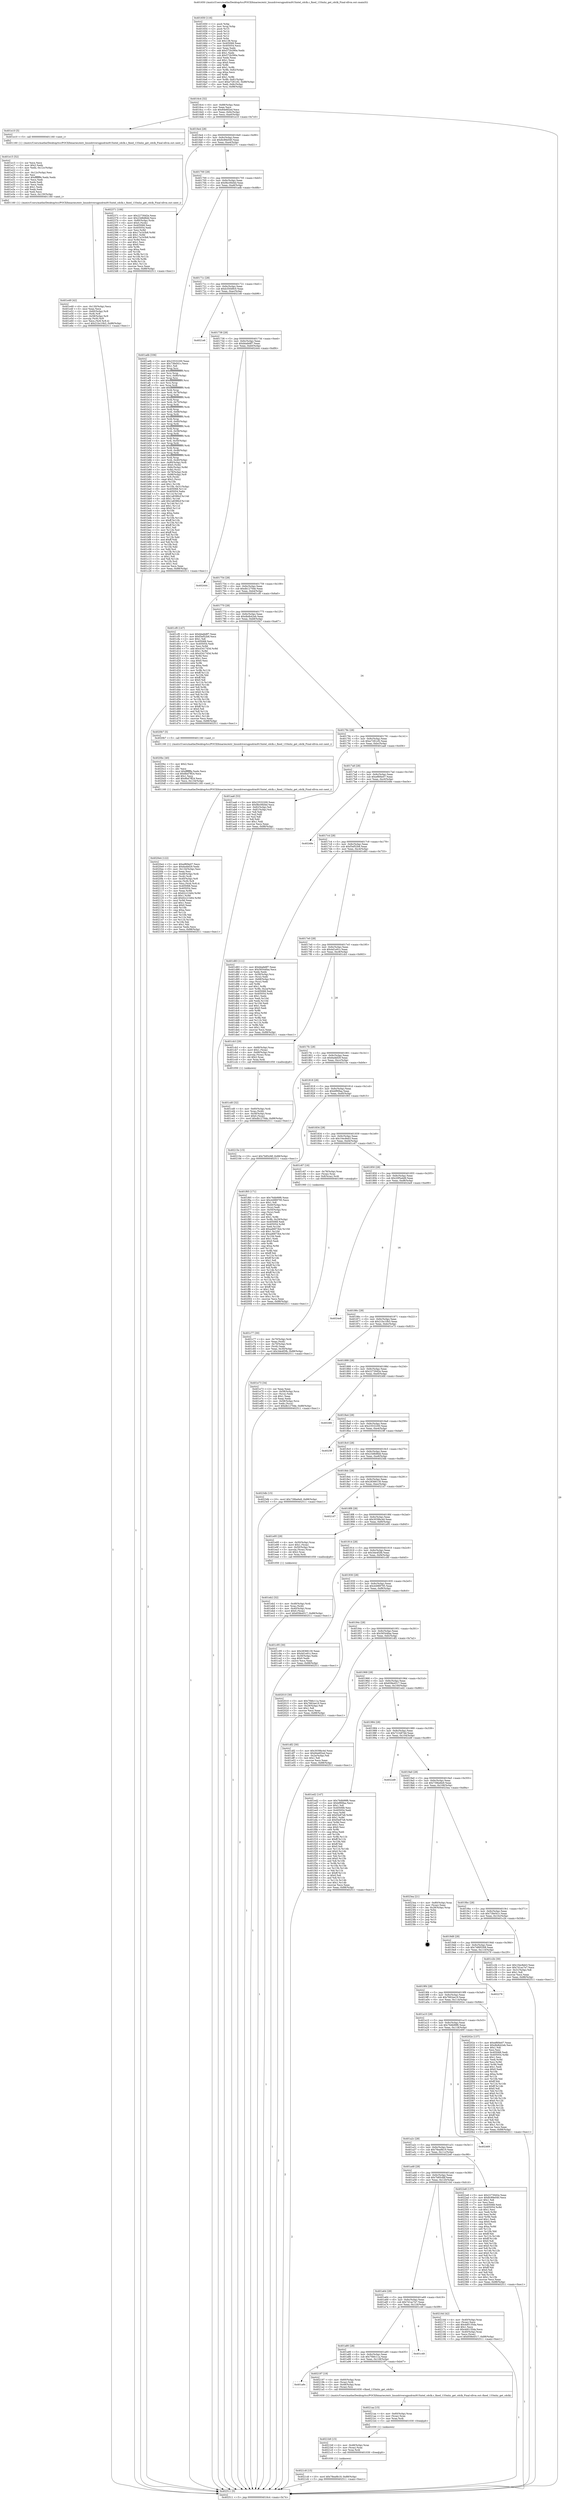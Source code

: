 digraph "0x401650" {
  label = "0x401650 (/mnt/c/Users/mathe/Desktop/tcc/POCII/binaries/extr_linuxdriversgpudrmi915intel_cdclk.c_fixed_133mhz_get_cdclk_Final-ollvm.out::main(0))"
  labelloc = "t"
  node[shape=record]

  Entry [label="",width=0.3,height=0.3,shape=circle,fillcolor=black,style=filled]
  "0x4016c4" [label="{
     0x4016c4 [32]\l
     | [instrs]\l
     &nbsp;&nbsp;0x4016c4 \<+6\>: mov -0x88(%rbp),%eax\l
     &nbsp;&nbsp;0x4016ca \<+2\>: mov %eax,%ecx\l
     &nbsp;&nbsp;0x4016cc \<+6\>: sub $0x84e6f2ed,%ecx\l
     &nbsp;&nbsp;0x4016d2 \<+6\>: mov %eax,-0x9c(%rbp)\l
     &nbsp;&nbsp;0x4016d8 \<+6\>: mov %ecx,-0xa0(%rbp)\l
     &nbsp;&nbsp;0x4016de \<+6\>: je 0000000000401e10 \<main+0x7c0\>\l
  }"]
  "0x401e10" [label="{
     0x401e10 [5]\l
     | [instrs]\l
     &nbsp;&nbsp;0x401e10 \<+5\>: call 0000000000401160 \<next_i\>\l
     | [calls]\l
     &nbsp;&nbsp;0x401160 \{1\} (/mnt/c/Users/mathe/Desktop/tcc/POCII/binaries/extr_linuxdriversgpudrmi915intel_cdclk.c_fixed_133mhz_get_cdclk_Final-ollvm.out::next_i)\l
  }"]
  "0x4016e4" [label="{
     0x4016e4 [28]\l
     | [instrs]\l
     &nbsp;&nbsp;0x4016e4 \<+5\>: jmp 00000000004016e9 \<main+0x99\>\l
     &nbsp;&nbsp;0x4016e9 \<+6\>: mov -0x9c(%rbp),%eax\l
     &nbsp;&nbsp;0x4016ef \<+5\>: sub $0x8c89e040,%eax\l
     &nbsp;&nbsp;0x4016f4 \<+6\>: mov %eax,-0xa4(%rbp)\l
     &nbsp;&nbsp;0x4016fa \<+6\>: je 0000000000402371 \<main+0xd21\>\l
  }"]
  Exit [label="",width=0.3,height=0.3,shape=circle,fillcolor=black,style=filled,peripheries=2]
  "0x402371" [label="{
     0x402371 [106]\l
     | [instrs]\l
     &nbsp;&nbsp;0x402371 \<+5\>: mov $0x22730d2e,%eax\l
     &nbsp;&nbsp;0x402376 \<+5\>: mov $0x23d8d8dd,%ecx\l
     &nbsp;&nbsp;0x40237b \<+4\>: mov -0x80(%rbp),%rdx\l
     &nbsp;&nbsp;0x40237f \<+6\>: movl $0x0,(%rdx)\l
     &nbsp;&nbsp;0x402385 \<+7\>: mov 0x405068,%esi\l
     &nbsp;&nbsp;0x40238c \<+7\>: mov 0x405054,%edi\l
     &nbsp;&nbsp;0x402393 \<+3\>: mov %esi,%r8d\l
     &nbsp;&nbsp;0x402396 \<+7\>: sub $0x17a1b3b8,%r8d\l
     &nbsp;&nbsp;0x40239d \<+4\>: sub $0x1,%r8d\l
     &nbsp;&nbsp;0x4023a1 \<+7\>: add $0x17a1b3b8,%r8d\l
     &nbsp;&nbsp;0x4023a8 \<+4\>: imul %r8d,%esi\l
     &nbsp;&nbsp;0x4023ac \<+3\>: and $0x1,%esi\l
     &nbsp;&nbsp;0x4023af \<+3\>: cmp $0x0,%esi\l
     &nbsp;&nbsp;0x4023b2 \<+4\>: sete %r9b\l
     &nbsp;&nbsp;0x4023b6 \<+3\>: cmp $0xa,%edi\l
     &nbsp;&nbsp;0x4023b9 \<+4\>: setl %r10b\l
     &nbsp;&nbsp;0x4023bd \<+3\>: mov %r9b,%r11b\l
     &nbsp;&nbsp;0x4023c0 \<+3\>: and %r10b,%r11b\l
     &nbsp;&nbsp;0x4023c3 \<+3\>: xor %r10b,%r9b\l
     &nbsp;&nbsp;0x4023c6 \<+3\>: or %r9b,%r11b\l
     &nbsp;&nbsp;0x4023c9 \<+4\>: test $0x1,%r11b\l
     &nbsp;&nbsp;0x4023cd \<+3\>: cmovne %ecx,%eax\l
     &nbsp;&nbsp;0x4023d0 \<+6\>: mov %eax,-0x88(%rbp)\l
     &nbsp;&nbsp;0x4023d6 \<+5\>: jmp 0000000000402511 \<main+0xec1\>\l
  }"]
  "0x401700" [label="{
     0x401700 [28]\l
     | [instrs]\l
     &nbsp;&nbsp;0x401700 \<+5\>: jmp 0000000000401705 \<main+0xb5\>\l
     &nbsp;&nbsp;0x401705 \<+6\>: mov -0x9c(%rbp),%eax\l
     &nbsp;&nbsp;0x40170b \<+5\>: sub $0x9bc06d4d,%eax\l
     &nbsp;&nbsp;0x401710 \<+6\>: mov %eax,-0xa8(%rbp)\l
     &nbsp;&nbsp;0x401716 \<+6\>: je 0000000000401adb \<main+0x48b\>\l
  }"]
  "0x4021c8" [label="{
     0x4021c8 [15]\l
     | [instrs]\l
     &nbsp;&nbsp;0x4021c8 \<+10\>: movl $0x78ea9b19,-0x88(%rbp)\l
     &nbsp;&nbsp;0x4021d2 \<+5\>: jmp 0000000000402511 \<main+0xec1\>\l
  }"]
  "0x401adb" [label="{
     0x401adb [336]\l
     | [instrs]\l
     &nbsp;&nbsp;0x401adb \<+5\>: mov $0x23532200,%eax\l
     &nbsp;&nbsp;0x401ae0 \<+5\>: mov $0x73fe041c,%ecx\l
     &nbsp;&nbsp;0x401ae5 \<+2\>: mov $0x1,%dl\l
     &nbsp;&nbsp;0x401ae7 \<+3\>: mov %rsp,%rsi\l
     &nbsp;&nbsp;0x401aea \<+4\>: add $0xfffffffffffffff0,%rsi\l
     &nbsp;&nbsp;0x401aee \<+3\>: mov %rsi,%rsp\l
     &nbsp;&nbsp;0x401af1 \<+4\>: mov %rsi,-0x80(%rbp)\l
     &nbsp;&nbsp;0x401af5 \<+3\>: mov %rsp,%rsi\l
     &nbsp;&nbsp;0x401af8 \<+4\>: add $0xfffffffffffffff0,%rsi\l
     &nbsp;&nbsp;0x401afc \<+3\>: mov %rsi,%rsp\l
     &nbsp;&nbsp;0x401aff \<+3\>: mov %rsp,%rdi\l
     &nbsp;&nbsp;0x401b02 \<+4\>: add $0xfffffffffffffff0,%rdi\l
     &nbsp;&nbsp;0x401b06 \<+3\>: mov %rdi,%rsp\l
     &nbsp;&nbsp;0x401b09 \<+4\>: mov %rdi,-0x78(%rbp)\l
     &nbsp;&nbsp;0x401b0d \<+3\>: mov %rsp,%rdi\l
     &nbsp;&nbsp;0x401b10 \<+4\>: add $0xfffffffffffffff0,%rdi\l
     &nbsp;&nbsp;0x401b14 \<+3\>: mov %rdi,%rsp\l
     &nbsp;&nbsp;0x401b17 \<+4\>: mov %rdi,-0x70(%rbp)\l
     &nbsp;&nbsp;0x401b1b \<+3\>: mov %rsp,%rdi\l
     &nbsp;&nbsp;0x401b1e \<+4\>: add $0xfffffffffffffff0,%rdi\l
     &nbsp;&nbsp;0x401b22 \<+3\>: mov %rdi,%rsp\l
     &nbsp;&nbsp;0x401b25 \<+4\>: mov %rdi,-0x68(%rbp)\l
     &nbsp;&nbsp;0x401b29 \<+3\>: mov %rsp,%rdi\l
     &nbsp;&nbsp;0x401b2c \<+4\>: add $0xfffffffffffffff0,%rdi\l
     &nbsp;&nbsp;0x401b30 \<+3\>: mov %rdi,%rsp\l
     &nbsp;&nbsp;0x401b33 \<+4\>: mov %rdi,-0x60(%rbp)\l
     &nbsp;&nbsp;0x401b37 \<+3\>: mov %rsp,%rdi\l
     &nbsp;&nbsp;0x401b3a \<+4\>: add $0xfffffffffffffff0,%rdi\l
     &nbsp;&nbsp;0x401b3e \<+3\>: mov %rdi,%rsp\l
     &nbsp;&nbsp;0x401b41 \<+4\>: mov %rdi,-0x58(%rbp)\l
     &nbsp;&nbsp;0x401b45 \<+3\>: mov %rsp,%rdi\l
     &nbsp;&nbsp;0x401b48 \<+4\>: add $0xfffffffffffffff0,%rdi\l
     &nbsp;&nbsp;0x401b4c \<+3\>: mov %rdi,%rsp\l
     &nbsp;&nbsp;0x401b4f \<+4\>: mov %rdi,-0x50(%rbp)\l
     &nbsp;&nbsp;0x401b53 \<+3\>: mov %rsp,%rdi\l
     &nbsp;&nbsp;0x401b56 \<+4\>: add $0xfffffffffffffff0,%rdi\l
     &nbsp;&nbsp;0x401b5a \<+3\>: mov %rdi,%rsp\l
     &nbsp;&nbsp;0x401b5d \<+4\>: mov %rdi,-0x48(%rbp)\l
     &nbsp;&nbsp;0x401b61 \<+3\>: mov %rsp,%rdi\l
     &nbsp;&nbsp;0x401b64 \<+4\>: add $0xfffffffffffffff0,%rdi\l
     &nbsp;&nbsp;0x401b68 \<+3\>: mov %rdi,%rsp\l
     &nbsp;&nbsp;0x401b6b \<+4\>: mov %rdi,-0x40(%rbp)\l
     &nbsp;&nbsp;0x401b6f \<+4\>: mov -0x80(%rbp),%rdi\l
     &nbsp;&nbsp;0x401b73 \<+6\>: movl $0x0,(%rdi)\l
     &nbsp;&nbsp;0x401b79 \<+7\>: mov -0x8c(%rbp),%r8d\l
     &nbsp;&nbsp;0x401b80 \<+3\>: mov %r8d,(%rsi)\l
     &nbsp;&nbsp;0x401b83 \<+4\>: mov -0x78(%rbp),%rdi\l
     &nbsp;&nbsp;0x401b87 \<+7\>: mov -0x98(%rbp),%r9\l
     &nbsp;&nbsp;0x401b8e \<+3\>: mov %r9,(%rdi)\l
     &nbsp;&nbsp;0x401b91 \<+3\>: cmpl $0x2,(%rsi)\l
     &nbsp;&nbsp;0x401b94 \<+4\>: setne %r10b\l
     &nbsp;&nbsp;0x401b98 \<+4\>: and $0x1,%r10b\l
     &nbsp;&nbsp;0x401b9c \<+4\>: mov %r10b,-0x31(%rbp)\l
     &nbsp;&nbsp;0x401ba0 \<+8\>: mov 0x405068,%r11d\l
     &nbsp;&nbsp;0x401ba8 \<+7\>: mov 0x405054,%ebx\l
     &nbsp;&nbsp;0x401baf \<+3\>: mov %r11d,%r14d\l
     &nbsp;&nbsp;0x401bb2 \<+7\>: sub $0x1a8386cf,%r14d\l
     &nbsp;&nbsp;0x401bb9 \<+4\>: sub $0x1,%r14d\l
     &nbsp;&nbsp;0x401bbd \<+7\>: add $0x1a8386cf,%r14d\l
     &nbsp;&nbsp;0x401bc4 \<+4\>: imul %r14d,%r11d\l
     &nbsp;&nbsp;0x401bc8 \<+4\>: and $0x1,%r11d\l
     &nbsp;&nbsp;0x401bcc \<+4\>: cmp $0x0,%r11d\l
     &nbsp;&nbsp;0x401bd0 \<+4\>: sete %r10b\l
     &nbsp;&nbsp;0x401bd4 \<+3\>: cmp $0xa,%ebx\l
     &nbsp;&nbsp;0x401bd7 \<+4\>: setl %r15b\l
     &nbsp;&nbsp;0x401bdb \<+3\>: mov %r10b,%r12b\l
     &nbsp;&nbsp;0x401bde \<+4\>: xor $0xff,%r12b\l
     &nbsp;&nbsp;0x401be2 \<+3\>: mov %r15b,%r13b\l
     &nbsp;&nbsp;0x401be5 \<+4\>: xor $0xff,%r13b\l
     &nbsp;&nbsp;0x401be9 \<+3\>: xor $0x1,%dl\l
     &nbsp;&nbsp;0x401bec \<+3\>: mov %r12b,%sil\l
     &nbsp;&nbsp;0x401bef \<+4\>: and $0xff,%sil\l
     &nbsp;&nbsp;0x401bf3 \<+3\>: and %dl,%r10b\l
     &nbsp;&nbsp;0x401bf6 \<+3\>: mov %r13b,%dil\l
     &nbsp;&nbsp;0x401bf9 \<+4\>: and $0xff,%dil\l
     &nbsp;&nbsp;0x401bfd \<+3\>: and %dl,%r15b\l
     &nbsp;&nbsp;0x401c00 \<+3\>: or %r10b,%sil\l
     &nbsp;&nbsp;0x401c03 \<+3\>: or %r15b,%dil\l
     &nbsp;&nbsp;0x401c06 \<+3\>: xor %dil,%sil\l
     &nbsp;&nbsp;0x401c09 \<+3\>: or %r13b,%r12b\l
     &nbsp;&nbsp;0x401c0c \<+4\>: xor $0xff,%r12b\l
     &nbsp;&nbsp;0x401c10 \<+3\>: or $0x1,%dl\l
     &nbsp;&nbsp;0x401c13 \<+3\>: and %dl,%r12b\l
     &nbsp;&nbsp;0x401c16 \<+3\>: or %r12b,%sil\l
     &nbsp;&nbsp;0x401c19 \<+4\>: test $0x1,%sil\l
     &nbsp;&nbsp;0x401c1d \<+3\>: cmovne %ecx,%eax\l
     &nbsp;&nbsp;0x401c20 \<+6\>: mov %eax,-0x88(%rbp)\l
     &nbsp;&nbsp;0x401c26 \<+5\>: jmp 0000000000402511 \<main+0xec1\>\l
  }"]
  "0x40171c" [label="{
     0x40171c [28]\l
     | [instrs]\l
     &nbsp;&nbsp;0x40171c \<+5\>: jmp 0000000000401721 \<main+0xd1\>\l
     &nbsp;&nbsp;0x401721 \<+6\>: mov -0x9c(%rbp),%eax\l
     &nbsp;&nbsp;0x401727 \<+5\>: sub $0xb350d9c0,%eax\l
     &nbsp;&nbsp;0x40172c \<+6\>: mov %eax,-0xac(%rbp)\l
     &nbsp;&nbsp;0x401732 \<+6\>: je 00000000004021e6 \<main+0xb96\>\l
  }"]
  "0x4021b9" [label="{
     0x4021b9 [15]\l
     | [instrs]\l
     &nbsp;&nbsp;0x4021b9 \<+4\>: mov -0x48(%rbp),%rax\l
     &nbsp;&nbsp;0x4021bd \<+3\>: mov (%rax),%rax\l
     &nbsp;&nbsp;0x4021c0 \<+3\>: mov %rax,%rdi\l
     &nbsp;&nbsp;0x4021c3 \<+5\>: call 0000000000401030 \<free@plt\>\l
     | [calls]\l
     &nbsp;&nbsp;0x401030 \{1\} (unknown)\l
  }"]
  "0x4021e6" [label="{
     0x4021e6\l
  }", style=dashed]
  "0x401738" [label="{
     0x401738 [28]\l
     | [instrs]\l
     &nbsp;&nbsp;0x401738 \<+5\>: jmp 000000000040173d \<main+0xed\>\l
     &nbsp;&nbsp;0x40173d \<+6\>: mov -0x9c(%rbp),%eax\l
     &nbsp;&nbsp;0x401743 \<+5\>: sub $0xbbafe8f7,%eax\l
     &nbsp;&nbsp;0x401748 \<+6\>: mov %eax,-0xb0(%rbp)\l
     &nbsp;&nbsp;0x40174e \<+6\>: je 0000000000402444 \<main+0xdf4\>\l
  }"]
  "0x4021aa" [label="{
     0x4021aa [15]\l
     | [instrs]\l
     &nbsp;&nbsp;0x4021aa \<+4\>: mov -0x60(%rbp),%rax\l
     &nbsp;&nbsp;0x4021ae \<+3\>: mov (%rax),%rax\l
     &nbsp;&nbsp;0x4021b1 \<+3\>: mov %rax,%rdi\l
     &nbsp;&nbsp;0x4021b4 \<+5\>: call 0000000000401030 \<free@plt\>\l
     | [calls]\l
     &nbsp;&nbsp;0x401030 \{1\} (unknown)\l
  }"]
  "0x402444" [label="{
     0x402444\l
  }", style=dashed]
  "0x401754" [label="{
     0x401754 [28]\l
     | [instrs]\l
     &nbsp;&nbsp;0x401754 \<+5\>: jmp 0000000000401759 \<main+0x109\>\l
     &nbsp;&nbsp;0x401759 \<+6\>: mov -0x9c(%rbp),%eax\l
     &nbsp;&nbsp;0x40175f \<+5\>: sub $0xdb1270de,%eax\l
     &nbsp;&nbsp;0x401764 \<+6\>: mov %eax,-0xb4(%rbp)\l
     &nbsp;&nbsp;0x40176a \<+6\>: je 0000000000401cf0 \<main+0x6a0\>\l
  }"]
  "0x401a9c" [label="{
     0x401a9c\l
  }", style=dashed]
  "0x401cf0" [label="{
     0x401cf0 [147]\l
     | [instrs]\l
     &nbsp;&nbsp;0x401cf0 \<+5\>: mov $0xbbafe8f7,%eax\l
     &nbsp;&nbsp;0x401cf5 \<+5\>: mov $0xf3ef52b8,%ecx\l
     &nbsp;&nbsp;0x401cfa \<+2\>: mov $0x1,%dl\l
     &nbsp;&nbsp;0x401cfc \<+7\>: mov 0x405068,%esi\l
     &nbsp;&nbsp;0x401d03 \<+7\>: mov 0x405054,%edi\l
     &nbsp;&nbsp;0x401d0a \<+3\>: mov %esi,%r8d\l
     &nbsp;&nbsp;0x401d0d \<+7\>: add $0x43417d3d,%r8d\l
     &nbsp;&nbsp;0x401d14 \<+4\>: sub $0x1,%r8d\l
     &nbsp;&nbsp;0x401d18 \<+7\>: sub $0x43417d3d,%r8d\l
     &nbsp;&nbsp;0x401d1f \<+4\>: imul %r8d,%esi\l
     &nbsp;&nbsp;0x401d23 \<+3\>: and $0x1,%esi\l
     &nbsp;&nbsp;0x401d26 \<+3\>: cmp $0x0,%esi\l
     &nbsp;&nbsp;0x401d29 \<+4\>: sete %r9b\l
     &nbsp;&nbsp;0x401d2d \<+3\>: cmp $0xa,%edi\l
     &nbsp;&nbsp;0x401d30 \<+4\>: setl %r10b\l
     &nbsp;&nbsp;0x401d34 \<+3\>: mov %r9b,%r11b\l
     &nbsp;&nbsp;0x401d37 \<+4\>: xor $0xff,%r11b\l
     &nbsp;&nbsp;0x401d3b \<+3\>: mov %r10b,%bl\l
     &nbsp;&nbsp;0x401d3e \<+3\>: xor $0xff,%bl\l
     &nbsp;&nbsp;0x401d41 \<+3\>: xor $0x0,%dl\l
     &nbsp;&nbsp;0x401d44 \<+3\>: mov %r11b,%r14b\l
     &nbsp;&nbsp;0x401d47 \<+4\>: and $0x0,%r14b\l
     &nbsp;&nbsp;0x401d4b \<+3\>: and %dl,%r9b\l
     &nbsp;&nbsp;0x401d4e \<+3\>: mov %bl,%r15b\l
     &nbsp;&nbsp;0x401d51 \<+4\>: and $0x0,%r15b\l
     &nbsp;&nbsp;0x401d55 \<+3\>: and %dl,%r10b\l
     &nbsp;&nbsp;0x401d58 \<+3\>: or %r9b,%r14b\l
     &nbsp;&nbsp;0x401d5b \<+3\>: or %r10b,%r15b\l
     &nbsp;&nbsp;0x401d5e \<+3\>: xor %r15b,%r14b\l
     &nbsp;&nbsp;0x401d61 \<+3\>: or %bl,%r11b\l
     &nbsp;&nbsp;0x401d64 \<+4\>: xor $0xff,%r11b\l
     &nbsp;&nbsp;0x401d68 \<+3\>: or $0x0,%dl\l
     &nbsp;&nbsp;0x401d6b \<+3\>: and %dl,%r11b\l
     &nbsp;&nbsp;0x401d6e \<+3\>: or %r11b,%r14b\l
     &nbsp;&nbsp;0x401d71 \<+4\>: test $0x1,%r14b\l
     &nbsp;&nbsp;0x401d75 \<+3\>: cmovne %ecx,%eax\l
     &nbsp;&nbsp;0x401d78 \<+6\>: mov %eax,-0x88(%rbp)\l
     &nbsp;&nbsp;0x401d7e \<+5\>: jmp 0000000000402511 \<main+0xec1\>\l
  }"]
  "0x401770" [label="{
     0x401770 [28]\l
     | [instrs]\l
     &nbsp;&nbsp;0x401770 \<+5\>: jmp 0000000000401775 \<main+0x125\>\l
     &nbsp;&nbsp;0x401775 \<+6\>: mov -0x9c(%rbp),%eax\l
     &nbsp;&nbsp;0x40177b \<+5\>: sub $0xdbdb42eb,%eax\l
     &nbsp;&nbsp;0x401780 \<+6\>: mov %eax,-0xb8(%rbp)\l
     &nbsp;&nbsp;0x401786 \<+6\>: je 00000000004020b7 \<main+0xa67\>\l
  }"]
  "0x402197" [label="{
     0x402197 [19]\l
     | [instrs]\l
     &nbsp;&nbsp;0x402197 \<+4\>: mov -0x60(%rbp),%rax\l
     &nbsp;&nbsp;0x40219b \<+3\>: mov (%rax),%rdi\l
     &nbsp;&nbsp;0x40219e \<+4\>: mov -0x48(%rbp),%rax\l
     &nbsp;&nbsp;0x4021a2 \<+3\>: mov (%rax),%rsi\l
     &nbsp;&nbsp;0x4021a5 \<+5\>: call 0000000000401630 \<fixed_133mhz_get_cdclk\>\l
     | [calls]\l
     &nbsp;&nbsp;0x401630 \{1\} (/mnt/c/Users/mathe/Desktop/tcc/POCII/binaries/extr_linuxdriversgpudrmi915intel_cdclk.c_fixed_133mhz_get_cdclk_Final-ollvm.out::fixed_133mhz_get_cdclk)\l
  }"]
  "0x4020b7" [label="{
     0x4020b7 [5]\l
     | [instrs]\l
     &nbsp;&nbsp;0x4020b7 \<+5\>: call 0000000000401160 \<next_i\>\l
     | [calls]\l
     &nbsp;&nbsp;0x401160 \{1\} (/mnt/c/Users/mathe/Desktop/tcc/POCII/binaries/extr_linuxdriversgpudrmi915intel_cdclk.c_fixed_133mhz_get_cdclk_Final-ollvm.out::next_i)\l
  }"]
  "0x40178c" [label="{
     0x40178c [28]\l
     | [instrs]\l
     &nbsp;&nbsp;0x40178c \<+5\>: jmp 0000000000401791 \<main+0x141\>\l
     &nbsp;&nbsp;0x401791 \<+6\>: mov -0x9c(%rbp),%eax\l
     &nbsp;&nbsp;0x401797 \<+5\>: sub $0xe7281cf2,%eax\l
     &nbsp;&nbsp;0x40179c \<+6\>: mov %eax,-0xbc(%rbp)\l
     &nbsp;&nbsp;0x4017a2 \<+6\>: je 0000000000401aa6 \<main+0x456\>\l
  }"]
  "0x401a80" [label="{
     0x401a80 [28]\l
     | [instrs]\l
     &nbsp;&nbsp;0x401a80 \<+5\>: jmp 0000000000401a85 \<main+0x435\>\l
     &nbsp;&nbsp;0x401a85 \<+6\>: mov -0x9c(%rbp),%eax\l
     &nbsp;&nbsp;0x401a8b \<+5\>: sub $0x7f46c11a,%eax\l
     &nbsp;&nbsp;0x401a90 \<+6\>: mov %eax,-0x128(%rbp)\l
     &nbsp;&nbsp;0x401a96 \<+6\>: je 0000000000402197 \<main+0xb47\>\l
  }"]
  "0x401aa6" [label="{
     0x401aa6 [53]\l
     | [instrs]\l
     &nbsp;&nbsp;0x401aa6 \<+5\>: mov $0x23532200,%eax\l
     &nbsp;&nbsp;0x401aab \<+5\>: mov $0x9bc06d4d,%ecx\l
     &nbsp;&nbsp;0x401ab0 \<+6\>: mov -0x82(%rbp),%dl\l
     &nbsp;&nbsp;0x401ab6 \<+7\>: mov -0x81(%rbp),%sil\l
     &nbsp;&nbsp;0x401abd \<+3\>: mov %dl,%dil\l
     &nbsp;&nbsp;0x401ac0 \<+3\>: and %sil,%dil\l
     &nbsp;&nbsp;0x401ac3 \<+3\>: xor %sil,%dl\l
     &nbsp;&nbsp;0x401ac6 \<+3\>: or %dl,%dil\l
     &nbsp;&nbsp;0x401ac9 \<+4\>: test $0x1,%dil\l
     &nbsp;&nbsp;0x401acd \<+3\>: cmovne %ecx,%eax\l
     &nbsp;&nbsp;0x401ad0 \<+6\>: mov %eax,-0x88(%rbp)\l
     &nbsp;&nbsp;0x401ad6 \<+5\>: jmp 0000000000402511 \<main+0xec1\>\l
  }"]
  "0x4017a8" [label="{
     0x4017a8 [28]\l
     | [instrs]\l
     &nbsp;&nbsp;0x4017a8 \<+5\>: jmp 00000000004017ad \<main+0x15d\>\l
     &nbsp;&nbsp;0x4017ad \<+6\>: mov -0x9c(%rbp),%eax\l
     &nbsp;&nbsp;0x4017b3 \<+5\>: sub $0xef6f4e07,%eax\l
     &nbsp;&nbsp;0x4017b8 \<+6\>: mov %eax,-0xc0(%rbp)\l
     &nbsp;&nbsp;0x4017be \<+6\>: je 000000000040248e \<main+0xe3e\>\l
  }"]
  "0x402511" [label="{
     0x402511 [5]\l
     | [instrs]\l
     &nbsp;&nbsp;0x402511 \<+5\>: jmp 00000000004016c4 \<main+0x74\>\l
  }"]
  "0x401650" [label="{
     0x401650 [116]\l
     | [instrs]\l
     &nbsp;&nbsp;0x401650 \<+1\>: push %rbp\l
     &nbsp;&nbsp;0x401651 \<+3\>: mov %rsp,%rbp\l
     &nbsp;&nbsp;0x401654 \<+2\>: push %r15\l
     &nbsp;&nbsp;0x401656 \<+2\>: push %r14\l
     &nbsp;&nbsp;0x401658 \<+2\>: push %r13\l
     &nbsp;&nbsp;0x40165a \<+2\>: push %r12\l
     &nbsp;&nbsp;0x40165c \<+1\>: push %rbx\l
     &nbsp;&nbsp;0x40165d \<+7\>: sub $0x138,%rsp\l
     &nbsp;&nbsp;0x401664 \<+7\>: mov 0x405068,%eax\l
     &nbsp;&nbsp;0x40166b \<+7\>: mov 0x405054,%ecx\l
     &nbsp;&nbsp;0x401672 \<+2\>: mov %eax,%edx\l
     &nbsp;&nbsp;0x401674 \<+6\>: add $0x572b390e,%edx\l
     &nbsp;&nbsp;0x40167a \<+3\>: sub $0x1,%edx\l
     &nbsp;&nbsp;0x40167d \<+6\>: sub $0x572b390e,%edx\l
     &nbsp;&nbsp;0x401683 \<+3\>: imul %edx,%eax\l
     &nbsp;&nbsp;0x401686 \<+3\>: and $0x1,%eax\l
     &nbsp;&nbsp;0x401689 \<+3\>: cmp $0x0,%eax\l
     &nbsp;&nbsp;0x40168c \<+4\>: sete %r8b\l
     &nbsp;&nbsp;0x401690 \<+4\>: and $0x1,%r8b\l
     &nbsp;&nbsp;0x401694 \<+7\>: mov %r8b,-0x82(%rbp)\l
     &nbsp;&nbsp;0x40169b \<+3\>: cmp $0xa,%ecx\l
     &nbsp;&nbsp;0x40169e \<+4\>: setl %r8b\l
     &nbsp;&nbsp;0x4016a2 \<+4\>: and $0x1,%r8b\l
     &nbsp;&nbsp;0x4016a6 \<+7\>: mov %r8b,-0x81(%rbp)\l
     &nbsp;&nbsp;0x4016ad \<+10\>: movl $0xe7281cf2,-0x88(%rbp)\l
     &nbsp;&nbsp;0x4016b7 \<+6\>: mov %edi,-0x8c(%rbp)\l
     &nbsp;&nbsp;0x4016bd \<+7\>: mov %rsi,-0x98(%rbp)\l
  }"]
  "0x401c49" [label="{
     0x401c49\l
  }", style=dashed]
  "0x401a64" [label="{
     0x401a64 [28]\l
     | [instrs]\l
     &nbsp;&nbsp;0x401a64 \<+5\>: jmp 0000000000401a69 \<main+0x419\>\l
     &nbsp;&nbsp;0x401a69 \<+6\>: mov -0x9c(%rbp),%eax\l
     &nbsp;&nbsp;0x401a6f \<+5\>: sub $0x7d1ac7e7,%eax\l
     &nbsp;&nbsp;0x401a74 \<+6\>: mov %eax,-0x124(%rbp)\l
     &nbsp;&nbsp;0x401a7a \<+6\>: je 0000000000401c49 \<main+0x5f9\>\l
  }"]
  "0x40248e" [label="{
     0x40248e\l
  }", style=dashed]
  "0x4017c4" [label="{
     0x4017c4 [28]\l
     | [instrs]\l
     &nbsp;&nbsp;0x4017c4 \<+5\>: jmp 00000000004017c9 \<main+0x179\>\l
     &nbsp;&nbsp;0x4017c9 \<+6\>: mov -0x9c(%rbp),%eax\l
     &nbsp;&nbsp;0x4017cf \<+5\>: sub $0xf3ef52b8,%eax\l
     &nbsp;&nbsp;0x4017d4 \<+6\>: mov %eax,-0xc4(%rbp)\l
     &nbsp;&nbsp;0x4017da \<+6\>: je 0000000000401d83 \<main+0x733\>\l
  }"]
  "0x40216d" [label="{
     0x40216d [42]\l
     | [instrs]\l
     &nbsp;&nbsp;0x40216d \<+4\>: mov -0x40(%rbp),%rax\l
     &nbsp;&nbsp;0x402171 \<+2\>: mov (%rax),%ecx\l
     &nbsp;&nbsp;0x402173 \<+6\>: add $0x4d0135da,%ecx\l
     &nbsp;&nbsp;0x402179 \<+3\>: add $0x1,%ecx\l
     &nbsp;&nbsp;0x40217c \<+6\>: sub $0x4d0135da,%ecx\l
     &nbsp;&nbsp;0x402182 \<+4\>: mov -0x40(%rbp),%rax\l
     &nbsp;&nbsp;0x402186 \<+2\>: mov %ecx,(%rax)\l
     &nbsp;&nbsp;0x402188 \<+10\>: movl $0x658e4517,-0x88(%rbp)\l
     &nbsp;&nbsp;0x402192 \<+5\>: jmp 0000000000402511 \<main+0xec1\>\l
  }"]
  "0x401d83" [label="{
     0x401d83 [111]\l
     | [instrs]\l
     &nbsp;&nbsp;0x401d83 \<+5\>: mov $0xbbafe8f7,%eax\l
     &nbsp;&nbsp;0x401d88 \<+5\>: mov $0x56544faa,%ecx\l
     &nbsp;&nbsp;0x401d8d \<+2\>: xor %edx,%edx\l
     &nbsp;&nbsp;0x401d8f \<+4\>: mov -0x58(%rbp),%rsi\l
     &nbsp;&nbsp;0x401d93 \<+2\>: mov (%rsi),%edi\l
     &nbsp;&nbsp;0x401d95 \<+4\>: mov -0x68(%rbp),%rsi\l
     &nbsp;&nbsp;0x401d99 \<+2\>: cmp (%rsi),%edi\l
     &nbsp;&nbsp;0x401d9b \<+4\>: setl %r8b\l
     &nbsp;&nbsp;0x401d9f \<+4\>: and $0x1,%r8b\l
     &nbsp;&nbsp;0x401da3 \<+4\>: mov %r8b,-0x2a(%rbp)\l
     &nbsp;&nbsp;0x401da7 \<+7\>: mov 0x405068,%edi\l
     &nbsp;&nbsp;0x401dae \<+8\>: mov 0x405054,%r9d\l
     &nbsp;&nbsp;0x401db6 \<+3\>: sub $0x1,%edx\l
     &nbsp;&nbsp;0x401db9 \<+3\>: mov %edi,%r10d\l
     &nbsp;&nbsp;0x401dbc \<+3\>: add %edx,%r10d\l
     &nbsp;&nbsp;0x401dbf \<+4\>: imul %r10d,%edi\l
     &nbsp;&nbsp;0x401dc3 \<+3\>: and $0x1,%edi\l
     &nbsp;&nbsp;0x401dc6 \<+3\>: cmp $0x0,%edi\l
     &nbsp;&nbsp;0x401dc9 \<+4\>: sete %r8b\l
     &nbsp;&nbsp;0x401dcd \<+4\>: cmp $0xa,%r9d\l
     &nbsp;&nbsp;0x401dd1 \<+4\>: setl %r11b\l
     &nbsp;&nbsp;0x401dd5 \<+3\>: mov %r8b,%bl\l
     &nbsp;&nbsp;0x401dd8 \<+3\>: and %r11b,%bl\l
     &nbsp;&nbsp;0x401ddb \<+3\>: xor %r11b,%r8b\l
     &nbsp;&nbsp;0x401dde \<+3\>: or %r8b,%bl\l
     &nbsp;&nbsp;0x401de1 \<+3\>: test $0x1,%bl\l
     &nbsp;&nbsp;0x401de4 \<+3\>: cmovne %ecx,%eax\l
     &nbsp;&nbsp;0x401de7 \<+6\>: mov %eax,-0x88(%rbp)\l
     &nbsp;&nbsp;0x401ded \<+5\>: jmp 0000000000402511 \<main+0xec1\>\l
  }"]
  "0x4017e0" [label="{
     0x4017e0 [28]\l
     | [instrs]\l
     &nbsp;&nbsp;0x4017e0 \<+5\>: jmp 00000000004017e5 \<main+0x195\>\l
     &nbsp;&nbsp;0x4017e5 \<+6\>: mov -0x9c(%rbp),%eax\l
     &nbsp;&nbsp;0x4017eb \<+5\>: sub $0x4d1e91c,%eax\l
     &nbsp;&nbsp;0x4017f0 \<+6\>: mov %eax,-0xc8(%rbp)\l
     &nbsp;&nbsp;0x4017f6 \<+6\>: je 0000000000401cb3 \<main+0x663\>\l
  }"]
  "0x401a48" [label="{
     0x401a48 [28]\l
     | [instrs]\l
     &nbsp;&nbsp;0x401a48 \<+5\>: jmp 0000000000401a4d \<main+0x3fd\>\l
     &nbsp;&nbsp;0x401a4d \<+6\>: mov -0x9c(%rbp),%eax\l
     &nbsp;&nbsp;0x401a53 \<+5\>: sub $0x7b85cfdf,%eax\l
     &nbsp;&nbsp;0x401a58 \<+6\>: mov %eax,-0x120(%rbp)\l
     &nbsp;&nbsp;0x401a5e \<+6\>: je 000000000040216d \<main+0xb1d\>\l
  }"]
  "0x401cb3" [label="{
     0x401cb3 [29]\l
     | [instrs]\l
     &nbsp;&nbsp;0x401cb3 \<+4\>: mov -0x68(%rbp),%rax\l
     &nbsp;&nbsp;0x401cb7 \<+6\>: movl $0x1,(%rax)\l
     &nbsp;&nbsp;0x401cbd \<+4\>: mov -0x68(%rbp),%rax\l
     &nbsp;&nbsp;0x401cc1 \<+3\>: movslq (%rax),%rax\l
     &nbsp;&nbsp;0x401cc4 \<+4\>: shl $0x2,%rax\l
     &nbsp;&nbsp;0x401cc8 \<+3\>: mov %rax,%rdi\l
     &nbsp;&nbsp;0x401ccb \<+5\>: call 0000000000401050 \<malloc@plt\>\l
     | [calls]\l
     &nbsp;&nbsp;0x401050 \{1\} (unknown)\l
  }"]
  "0x4017fc" [label="{
     0x4017fc [28]\l
     | [instrs]\l
     &nbsp;&nbsp;0x4017fc \<+5\>: jmp 0000000000401801 \<main+0x1b1\>\l
     &nbsp;&nbsp;0x401801 \<+6\>: mov -0x9c(%rbp),%eax\l
     &nbsp;&nbsp;0x401807 \<+5\>: sub $0x6a4bf29,%eax\l
     &nbsp;&nbsp;0x40180c \<+6\>: mov %eax,-0xcc(%rbp)\l
     &nbsp;&nbsp;0x401812 \<+6\>: je 000000000040215e \<main+0xb0e\>\l
  }"]
  "0x4022e8" [label="{
     0x4022e8 [137]\l
     | [instrs]\l
     &nbsp;&nbsp;0x4022e8 \<+5\>: mov $0x22730d2e,%eax\l
     &nbsp;&nbsp;0x4022ed \<+5\>: mov $0x8c89e040,%ecx\l
     &nbsp;&nbsp;0x4022f2 \<+2\>: mov $0x1,%dl\l
     &nbsp;&nbsp;0x4022f4 \<+2\>: xor %esi,%esi\l
     &nbsp;&nbsp;0x4022f6 \<+7\>: mov 0x405068,%edi\l
     &nbsp;&nbsp;0x4022fd \<+8\>: mov 0x405054,%r8d\l
     &nbsp;&nbsp;0x402305 \<+3\>: sub $0x1,%esi\l
     &nbsp;&nbsp;0x402308 \<+3\>: mov %edi,%r9d\l
     &nbsp;&nbsp;0x40230b \<+3\>: add %esi,%r9d\l
     &nbsp;&nbsp;0x40230e \<+4\>: imul %r9d,%edi\l
     &nbsp;&nbsp;0x402312 \<+3\>: and $0x1,%edi\l
     &nbsp;&nbsp;0x402315 \<+3\>: cmp $0x0,%edi\l
     &nbsp;&nbsp;0x402318 \<+4\>: sete %r10b\l
     &nbsp;&nbsp;0x40231c \<+4\>: cmp $0xa,%r8d\l
     &nbsp;&nbsp;0x402320 \<+4\>: setl %r11b\l
     &nbsp;&nbsp;0x402324 \<+3\>: mov %r10b,%bl\l
     &nbsp;&nbsp;0x402327 \<+3\>: xor $0xff,%bl\l
     &nbsp;&nbsp;0x40232a \<+3\>: mov %r11b,%r14b\l
     &nbsp;&nbsp;0x40232d \<+4\>: xor $0xff,%r14b\l
     &nbsp;&nbsp;0x402331 \<+3\>: xor $0x0,%dl\l
     &nbsp;&nbsp;0x402334 \<+3\>: mov %bl,%r15b\l
     &nbsp;&nbsp;0x402337 \<+4\>: and $0x0,%r15b\l
     &nbsp;&nbsp;0x40233b \<+3\>: and %dl,%r10b\l
     &nbsp;&nbsp;0x40233e \<+3\>: mov %r14b,%r12b\l
     &nbsp;&nbsp;0x402341 \<+4\>: and $0x0,%r12b\l
     &nbsp;&nbsp;0x402345 \<+3\>: and %dl,%r11b\l
     &nbsp;&nbsp;0x402348 \<+3\>: or %r10b,%r15b\l
     &nbsp;&nbsp;0x40234b \<+3\>: or %r11b,%r12b\l
     &nbsp;&nbsp;0x40234e \<+3\>: xor %r12b,%r15b\l
     &nbsp;&nbsp;0x402351 \<+3\>: or %r14b,%bl\l
     &nbsp;&nbsp;0x402354 \<+3\>: xor $0xff,%bl\l
     &nbsp;&nbsp;0x402357 \<+3\>: or $0x0,%dl\l
     &nbsp;&nbsp;0x40235a \<+2\>: and %dl,%bl\l
     &nbsp;&nbsp;0x40235c \<+3\>: or %bl,%r15b\l
     &nbsp;&nbsp;0x40235f \<+4\>: test $0x1,%r15b\l
     &nbsp;&nbsp;0x402363 \<+3\>: cmovne %ecx,%eax\l
     &nbsp;&nbsp;0x402366 \<+6\>: mov %eax,-0x88(%rbp)\l
     &nbsp;&nbsp;0x40236c \<+5\>: jmp 0000000000402511 \<main+0xec1\>\l
  }"]
  "0x40215e" [label="{
     0x40215e [15]\l
     | [instrs]\l
     &nbsp;&nbsp;0x40215e \<+10\>: movl $0x7b85cfdf,-0x88(%rbp)\l
     &nbsp;&nbsp;0x402168 \<+5\>: jmp 0000000000402511 \<main+0xec1\>\l
  }"]
  "0x401818" [label="{
     0x401818 [28]\l
     | [instrs]\l
     &nbsp;&nbsp;0x401818 \<+5\>: jmp 000000000040181d \<main+0x1cd\>\l
     &nbsp;&nbsp;0x40181d \<+6\>: mov -0x9c(%rbp),%eax\l
     &nbsp;&nbsp;0x401823 \<+5\>: sub $0xbf90faa,%eax\l
     &nbsp;&nbsp;0x401828 \<+6\>: mov %eax,-0xd0(%rbp)\l
     &nbsp;&nbsp;0x40182e \<+6\>: je 0000000000401f65 \<main+0x915\>\l
  }"]
  "0x401a2c" [label="{
     0x401a2c [28]\l
     | [instrs]\l
     &nbsp;&nbsp;0x401a2c \<+5\>: jmp 0000000000401a31 \<main+0x3e1\>\l
     &nbsp;&nbsp;0x401a31 \<+6\>: mov -0x9c(%rbp),%eax\l
     &nbsp;&nbsp;0x401a37 \<+5\>: sub $0x78ea9b19,%eax\l
     &nbsp;&nbsp;0x401a3c \<+6\>: mov %eax,-0x11c(%rbp)\l
     &nbsp;&nbsp;0x401a42 \<+6\>: je 00000000004022e8 \<main+0xc98\>\l
  }"]
  "0x401f65" [label="{
     0x401f65 [171]\l
     | [instrs]\l
     &nbsp;&nbsp;0x401f65 \<+5\>: mov $0x76db99f6,%eax\l
     &nbsp;&nbsp;0x401f6a \<+5\>: mov $0x44989795,%ecx\l
     &nbsp;&nbsp;0x401f6f \<+2\>: mov $0x1,%dl\l
     &nbsp;&nbsp;0x401f71 \<+4\>: mov -0x40(%rbp),%rsi\l
     &nbsp;&nbsp;0x401f75 \<+2\>: mov (%rsi),%edi\l
     &nbsp;&nbsp;0x401f77 \<+4\>: mov -0x50(%rbp),%rsi\l
     &nbsp;&nbsp;0x401f7b \<+2\>: cmp (%rsi),%edi\l
     &nbsp;&nbsp;0x401f7d \<+4\>: setl %r8b\l
     &nbsp;&nbsp;0x401f81 \<+4\>: and $0x1,%r8b\l
     &nbsp;&nbsp;0x401f85 \<+4\>: mov %r8b,-0x29(%rbp)\l
     &nbsp;&nbsp;0x401f89 \<+7\>: mov 0x405068,%edi\l
     &nbsp;&nbsp;0x401f90 \<+8\>: mov 0x405054,%r9d\l
     &nbsp;&nbsp;0x401f98 \<+3\>: mov %edi,%r10d\l
     &nbsp;&nbsp;0x401f9b \<+7\>: add $0xad6873b4,%r10d\l
     &nbsp;&nbsp;0x401fa2 \<+4\>: sub $0x1,%r10d\l
     &nbsp;&nbsp;0x401fa6 \<+7\>: sub $0xad6873b4,%r10d\l
     &nbsp;&nbsp;0x401fad \<+4\>: imul %r10d,%edi\l
     &nbsp;&nbsp;0x401fb1 \<+3\>: and $0x1,%edi\l
     &nbsp;&nbsp;0x401fb4 \<+3\>: cmp $0x0,%edi\l
     &nbsp;&nbsp;0x401fb7 \<+4\>: sete %r8b\l
     &nbsp;&nbsp;0x401fbb \<+4\>: cmp $0xa,%r9d\l
     &nbsp;&nbsp;0x401fbf \<+4\>: setl %r11b\l
     &nbsp;&nbsp;0x401fc3 \<+3\>: mov %r8b,%bl\l
     &nbsp;&nbsp;0x401fc6 \<+3\>: xor $0xff,%bl\l
     &nbsp;&nbsp;0x401fc9 \<+3\>: mov %r11b,%r14b\l
     &nbsp;&nbsp;0x401fcc \<+4\>: xor $0xff,%r14b\l
     &nbsp;&nbsp;0x401fd0 \<+3\>: xor $0x1,%dl\l
     &nbsp;&nbsp;0x401fd3 \<+3\>: mov %bl,%r15b\l
     &nbsp;&nbsp;0x401fd6 \<+4\>: and $0xff,%r15b\l
     &nbsp;&nbsp;0x401fda \<+3\>: and %dl,%r8b\l
     &nbsp;&nbsp;0x401fdd \<+3\>: mov %r14b,%r12b\l
     &nbsp;&nbsp;0x401fe0 \<+4\>: and $0xff,%r12b\l
     &nbsp;&nbsp;0x401fe4 \<+3\>: and %dl,%r11b\l
     &nbsp;&nbsp;0x401fe7 \<+3\>: or %r8b,%r15b\l
     &nbsp;&nbsp;0x401fea \<+3\>: or %r11b,%r12b\l
     &nbsp;&nbsp;0x401fed \<+3\>: xor %r12b,%r15b\l
     &nbsp;&nbsp;0x401ff0 \<+3\>: or %r14b,%bl\l
     &nbsp;&nbsp;0x401ff3 \<+3\>: xor $0xff,%bl\l
     &nbsp;&nbsp;0x401ff6 \<+3\>: or $0x1,%dl\l
     &nbsp;&nbsp;0x401ff9 \<+2\>: and %dl,%bl\l
     &nbsp;&nbsp;0x401ffb \<+3\>: or %bl,%r15b\l
     &nbsp;&nbsp;0x401ffe \<+4\>: test $0x1,%r15b\l
     &nbsp;&nbsp;0x402002 \<+3\>: cmovne %ecx,%eax\l
     &nbsp;&nbsp;0x402005 \<+6\>: mov %eax,-0x88(%rbp)\l
     &nbsp;&nbsp;0x40200b \<+5\>: jmp 0000000000402511 \<main+0xec1\>\l
  }"]
  "0x401834" [label="{
     0x401834 [28]\l
     | [instrs]\l
     &nbsp;&nbsp;0x401834 \<+5\>: jmp 0000000000401839 \<main+0x1e9\>\l
     &nbsp;&nbsp;0x401839 \<+6\>: mov -0x9c(%rbp),%eax\l
     &nbsp;&nbsp;0x40183f \<+5\>: sub $0x10ec8eb3,%eax\l
     &nbsp;&nbsp;0x401844 \<+6\>: mov %eax,-0xd4(%rbp)\l
     &nbsp;&nbsp;0x40184a \<+6\>: je 0000000000401c67 \<main+0x617\>\l
  }"]
  "0x402469" [label="{
     0x402469\l
  }", style=dashed]
  "0x401c67" [label="{
     0x401c67 [16]\l
     | [instrs]\l
     &nbsp;&nbsp;0x401c67 \<+4\>: mov -0x78(%rbp),%rax\l
     &nbsp;&nbsp;0x401c6b \<+3\>: mov (%rax),%rax\l
     &nbsp;&nbsp;0x401c6e \<+4\>: mov 0x8(%rax),%rdi\l
     &nbsp;&nbsp;0x401c72 \<+5\>: call 0000000000401060 \<atoi@plt\>\l
     | [calls]\l
     &nbsp;&nbsp;0x401060 \{1\} (unknown)\l
  }"]
  "0x401850" [label="{
     0x401850 [28]\l
     | [instrs]\l
     &nbsp;&nbsp;0x401850 \<+5\>: jmp 0000000000401855 \<main+0x205\>\l
     &nbsp;&nbsp;0x401855 \<+6\>: mov -0x9c(%rbp),%eax\l
     &nbsp;&nbsp;0x40185b \<+5\>: sub $0x20f5a4d9,%eax\l
     &nbsp;&nbsp;0x401860 \<+6\>: mov %eax,-0xd8(%rbp)\l
     &nbsp;&nbsp;0x401866 \<+6\>: je 00000000004024e9 \<main+0xe99\>\l
  }"]
  "0x4020e4" [label="{
     0x4020e4 [122]\l
     | [instrs]\l
     &nbsp;&nbsp;0x4020e4 \<+5\>: mov $0xef6f4e07,%ecx\l
     &nbsp;&nbsp;0x4020e9 \<+5\>: mov $0x6a4bf29,%edx\l
     &nbsp;&nbsp;0x4020ee \<+6\>: mov -0x134(%rbp),%esi\l
     &nbsp;&nbsp;0x4020f4 \<+3\>: imul %eax,%esi\l
     &nbsp;&nbsp;0x4020f7 \<+4\>: mov -0x48(%rbp),%rdi\l
     &nbsp;&nbsp;0x4020fb \<+3\>: mov (%rdi),%rdi\l
     &nbsp;&nbsp;0x4020fe \<+4\>: mov -0x40(%rbp),%r8\l
     &nbsp;&nbsp;0x402102 \<+3\>: movslq (%r8),%r8\l
     &nbsp;&nbsp;0x402105 \<+4\>: mov %esi,(%rdi,%r8,4)\l
     &nbsp;&nbsp;0x402109 \<+7\>: mov 0x405068,%eax\l
     &nbsp;&nbsp;0x402110 \<+7\>: mov 0x405054,%esi\l
     &nbsp;&nbsp;0x402117 \<+3\>: mov %eax,%r9d\l
     &nbsp;&nbsp;0x40211a \<+7\>: sub $0x62c21b64,%r9d\l
     &nbsp;&nbsp;0x402121 \<+4\>: sub $0x1,%r9d\l
     &nbsp;&nbsp;0x402125 \<+7\>: add $0x62c21b64,%r9d\l
     &nbsp;&nbsp;0x40212c \<+4\>: imul %r9d,%eax\l
     &nbsp;&nbsp;0x402130 \<+3\>: and $0x1,%eax\l
     &nbsp;&nbsp;0x402133 \<+3\>: cmp $0x0,%eax\l
     &nbsp;&nbsp;0x402136 \<+4\>: sete %r10b\l
     &nbsp;&nbsp;0x40213a \<+3\>: cmp $0xa,%esi\l
     &nbsp;&nbsp;0x40213d \<+4\>: setl %r11b\l
     &nbsp;&nbsp;0x402141 \<+3\>: mov %r10b,%bl\l
     &nbsp;&nbsp;0x402144 \<+3\>: and %r11b,%bl\l
     &nbsp;&nbsp;0x402147 \<+3\>: xor %r11b,%r10b\l
     &nbsp;&nbsp;0x40214a \<+3\>: or %r10b,%bl\l
     &nbsp;&nbsp;0x40214d \<+3\>: test $0x1,%bl\l
     &nbsp;&nbsp;0x402150 \<+3\>: cmovne %edx,%ecx\l
     &nbsp;&nbsp;0x402153 \<+6\>: mov %ecx,-0x88(%rbp)\l
     &nbsp;&nbsp;0x402159 \<+5\>: jmp 0000000000402511 \<main+0xec1\>\l
  }"]
  "0x4024e9" [label="{
     0x4024e9\l
  }", style=dashed]
  "0x40186c" [label="{
     0x40186c [28]\l
     | [instrs]\l
     &nbsp;&nbsp;0x40186c \<+5\>: jmp 0000000000401871 \<main+0x221\>\l
     &nbsp;&nbsp;0x401871 \<+6\>: mov -0x9c(%rbp),%eax\l
     &nbsp;&nbsp;0x401877 \<+5\>: sub $0x21bc10b3,%eax\l
     &nbsp;&nbsp;0x40187c \<+6\>: mov %eax,-0xdc(%rbp)\l
     &nbsp;&nbsp;0x401882 \<+6\>: je 0000000000401e73 \<main+0x823\>\l
  }"]
  "0x4020bc" [label="{
     0x4020bc [40]\l
     | [instrs]\l
     &nbsp;&nbsp;0x4020bc \<+5\>: mov $0x2,%ecx\l
     &nbsp;&nbsp;0x4020c1 \<+1\>: cltd\l
     &nbsp;&nbsp;0x4020c2 \<+2\>: idiv %ecx\l
     &nbsp;&nbsp;0x4020c4 \<+6\>: imul $0xfffffffe,%edx,%ecx\l
     &nbsp;&nbsp;0x4020ca \<+6\>: sub $0x8bd7ff24,%ecx\l
     &nbsp;&nbsp;0x4020d0 \<+3\>: add $0x1,%ecx\l
     &nbsp;&nbsp;0x4020d3 \<+6\>: add $0x8bd7ff24,%ecx\l
     &nbsp;&nbsp;0x4020d9 \<+6\>: mov %ecx,-0x134(%rbp)\l
     &nbsp;&nbsp;0x4020df \<+5\>: call 0000000000401160 \<next_i\>\l
     | [calls]\l
     &nbsp;&nbsp;0x401160 \{1\} (/mnt/c/Users/mathe/Desktop/tcc/POCII/binaries/extr_linuxdriversgpudrmi915intel_cdclk.c_fixed_133mhz_get_cdclk_Final-ollvm.out::next_i)\l
  }"]
  "0x401e73" [label="{
     0x401e73 [34]\l
     | [instrs]\l
     &nbsp;&nbsp;0x401e73 \<+2\>: xor %eax,%eax\l
     &nbsp;&nbsp;0x401e75 \<+4\>: mov -0x58(%rbp),%rcx\l
     &nbsp;&nbsp;0x401e79 \<+2\>: mov (%rcx),%edx\l
     &nbsp;&nbsp;0x401e7b \<+3\>: sub $0x1,%eax\l
     &nbsp;&nbsp;0x401e7e \<+2\>: sub %eax,%edx\l
     &nbsp;&nbsp;0x401e80 \<+4\>: mov -0x58(%rbp),%rcx\l
     &nbsp;&nbsp;0x401e84 \<+2\>: mov %edx,(%rcx)\l
     &nbsp;&nbsp;0x401e86 \<+10\>: movl $0xdb1270de,-0x88(%rbp)\l
     &nbsp;&nbsp;0x401e90 \<+5\>: jmp 0000000000402511 \<main+0xec1\>\l
  }"]
  "0x401888" [label="{
     0x401888 [28]\l
     | [instrs]\l
     &nbsp;&nbsp;0x401888 \<+5\>: jmp 000000000040188d \<main+0x23d\>\l
     &nbsp;&nbsp;0x40188d \<+6\>: mov -0x9c(%rbp),%eax\l
     &nbsp;&nbsp;0x401893 \<+5\>: sub $0x22730d2e,%eax\l
     &nbsp;&nbsp;0x401898 \<+6\>: mov %eax,-0xe0(%rbp)\l
     &nbsp;&nbsp;0x40189e \<+6\>: je 00000000004024fd \<main+0xead\>\l
  }"]
  "0x401a10" [label="{
     0x401a10 [28]\l
     | [instrs]\l
     &nbsp;&nbsp;0x401a10 \<+5\>: jmp 0000000000401a15 \<main+0x3c5\>\l
     &nbsp;&nbsp;0x401a15 \<+6\>: mov -0x9c(%rbp),%eax\l
     &nbsp;&nbsp;0x401a1b \<+5\>: sub $0x76db99f6,%eax\l
     &nbsp;&nbsp;0x401a20 \<+6\>: mov %eax,-0x118(%rbp)\l
     &nbsp;&nbsp;0x401a26 \<+6\>: je 0000000000402469 \<main+0xe19\>\l
  }"]
  "0x4024fd" [label="{
     0x4024fd\l
  }", style=dashed]
  "0x4018a4" [label="{
     0x4018a4 [28]\l
     | [instrs]\l
     &nbsp;&nbsp;0x4018a4 \<+5\>: jmp 00000000004018a9 \<main+0x259\>\l
     &nbsp;&nbsp;0x4018a9 \<+6\>: mov -0x9c(%rbp),%eax\l
     &nbsp;&nbsp;0x4018af \<+5\>: sub $0x23532200,%eax\l
     &nbsp;&nbsp;0x4018b4 \<+6\>: mov %eax,-0xe4(%rbp)\l
     &nbsp;&nbsp;0x4018ba \<+6\>: je 00000000004023ff \<main+0xdaf\>\l
  }"]
  "0x40202e" [label="{
     0x40202e [137]\l
     | [instrs]\l
     &nbsp;&nbsp;0x40202e \<+5\>: mov $0xef6f4e07,%eax\l
     &nbsp;&nbsp;0x402033 \<+5\>: mov $0xdbdb42eb,%ecx\l
     &nbsp;&nbsp;0x402038 \<+2\>: mov $0x1,%dl\l
     &nbsp;&nbsp;0x40203a \<+2\>: xor %esi,%esi\l
     &nbsp;&nbsp;0x40203c \<+7\>: mov 0x405068,%edi\l
     &nbsp;&nbsp;0x402043 \<+8\>: mov 0x405054,%r8d\l
     &nbsp;&nbsp;0x40204b \<+3\>: sub $0x1,%esi\l
     &nbsp;&nbsp;0x40204e \<+3\>: mov %edi,%r9d\l
     &nbsp;&nbsp;0x402051 \<+3\>: add %esi,%r9d\l
     &nbsp;&nbsp;0x402054 \<+4\>: imul %r9d,%edi\l
     &nbsp;&nbsp;0x402058 \<+3\>: and $0x1,%edi\l
     &nbsp;&nbsp;0x40205b \<+3\>: cmp $0x0,%edi\l
     &nbsp;&nbsp;0x40205e \<+4\>: sete %r10b\l
     &nbsp;&nbsp;0x402062 \<+4\>: cmp $0xa,%r8d\l
     &nbsp;&nbsp;0x402066 \<+4\>: setl %r11b\l
     &nbsp;&nbsp;0x40206a \<+3\>: mov %r10b,%bl\l
     &nbsp;&nbsp;0x40206d \<+3\>: xor $0xff,%bl\l
     &nbsp;&nbsp;0x402070 \<+3\>: mov %r11b,%r14b\l
     &nbsp;&nbsp;0x402073 \<+4\>: xor $0xff,%r14b\l
     &nbsp;&nbsp;0x402077 \<+3\>: xor $0x0,%dl\l
     &nbsp;&nbsp;0x40207a \<+3\>: mov %bl,%r15b\l
     &nbsp;&nbsp;0x40207d \<+4\>: and $0x0,%r15b\l
     &nbsp;&nbsp;0x402081 \<+3\>: and %dl,%r10b\l
     &nbsp;&nbsp;0x402084 \<+3\>: mov %r14b,%r12b\l
     &nbsp;&nbsp;0x402087 \<+4\>: and $0x0,%r12b\l
     &nbsp;&nbsp;0x40208b \<+3\>: and %dl,%r11b\l
     &nbsp;&nbsp;0x40208e \<+3\>: or %r10b,%r15b\l
     &nbsp;&nbsp;0x402091 \<+3\>: or %r11b,%r12b\l
     &nbsp;&nbsp;0x402094 \<+3\>: xor %r12b,%r15b\l
     &nbsp;&nbsp;0x402097 \<+3\>: or %r14b,%bl\l
     &nbsp;&nbsp;0x40209a \<+3\>: xor $0xff,%bl\l
     &nbsp;&nbsp;0x40209d \<+3\>: or $0x0,%dl\l
     &nbsp;&nbsp;0x4020a0 \<+2\>: and %dl,%bl\l
     &nbsp;&nbsp;0x4020a2 \<+3\>: or %bl,%r15b\l
     &nbsp;&nbsp;0x4020a5 \<+4\>: test $0x1,%r15b\l
     &nbsp;&nbsp;0x4020a9 \<+3\>: cmovne %ecx,%eax\l
     &nbsp;&nbsp;0x4020ac \<+6\>: mov %eax,-0x88(%rbp)\l
     &nbsp;&nbsp;0x4020b2 \<+5\>: jmp 0000000000402511 \<main+0xec1\>\l
  }"]
  "0x4023ff" [label="{
     0x4023ff\l
  }", style=dashed]
  "0x4018c0" [label="{
     0x4018c0 [28]\l
     | [instrs]\l
     &nbsp;&nbsp;0x4018c0 \<+5\>: jmp 00000000004018c5 \<main+0x275\>\l
     &nbsp;&nbsp;0x4018c5 \<+6\>: mov -0x9c(%rbp),%eax\l
     &nbsp;&nbsp;0x4018cb \<+5\>: sub $0x23d8d8dd,%eax\l
     &nbsp;&nbsp;0x4018d0 \<+6\>: mov %eax,-0xe8(%rbp)\l
     &nbsp;&nbsp;0x4018d6 \<+6\>: je 00000000004023db \<main+0xd8b\>\l
  }"]
  "0x4019f4" [label="{
     0x4019f4 [28]\l
     | [instrs]\l
     &nbsp;&nbsp;0x4019f4 \<+5\>: jmp 00000000004019f9 \<main+0x3a9\>\l
     &nbsp;&nbsp;0x4019f9 \<+6\>: mov -0x9c(%rbp),%eax\l
     &nbsp;&nbsp;0x4019ff \<+5\>: sub $0x7662ee19,%eax\l
     &nbsp;&nbsp;0x401a04 \<+6\>: mov %eax,-0x114(%rbp)\l
     &nbsp;&nbsp;0x401a0a \<+6\>: je 000000000040202e \<main+0x9de\>\l
  }"]
  "0x4023db" [label="{
     0x4023db [15]\l
     | [instrs]\l
     &nbsp;&nbsp;0x4023db \<+10\>: movl $0x739be6e9,-0x88(%rbp)\l
     &nbsp;&nbsp;0x4023e5 \<+5\>: jmp 0000000000402511 \<main+0xec1\>\l
  }"]
  "0x4018dc" [label="{
     0x4018dc [28]\l
     | [instrs]\l
     &nbsp;&nbsp;0x4018dc \<+5\>: jmp 00000000004018e1 \<main+0x291\>\l
     &nbsp;&nbsp;0x4018e1 \<+6\>: mov -0x9c(%rbp),%eax\l
     &nbsp;&nbsp;0x4018e7 \<+5\>: sub $0x28366130,%eax\l
     &nbsp;&nbsp;0x4018ec \<+6\>: mov %eax,-0xec(%rbp)\l
     &nbsp;&nbsp;0x4018f2 \<+6\>: je 00000000004021d7 \<main+0xb87\>\l
  }"]
  "0x402279" [label="{
     0x402279\l
  }", style=dashed]
  "0x4021d7" [label="{
     0x4021d7\l
  }", style=dashed]
  "0x4018f8" [label="{
     0x4018f8 [28]\l
     | [instrs]\l
     &nbsp;&nbsp;0x4018f8 \<+5\>: jmp 00000000004018fd \<main+0x2ad\>\l
     &nbsp;&nbsp;0x4018fd \<+6\>: mov -0x9c(%rbp),%eax\l
     &nbsp;&nbsp;0x401903 \<+5\>: sub $0x3039bc4d,%eax\l
     &nbsp;&nbsp;0x401908 \<+6\>: mov %eax,-0xf0(%rbp)\l
     &nbsp;&nbsp;0x40190e \<+6\>: je 0000000000401e95 \<main+0x845\>\l
  }"]
  "0x401eb2" [label="{
     0x401eb2 [32]\l
     | [instrs]\l
     &nbsp;&nbsp;0x401eb2 \<+4\>: mov -0x48(%rbp),%rdi\l
     &nbsp;&nbsp;0x401eb6 \<+3\>: mov %rax,(%rdi)\l
     &nbsp;&nbsp;0x401eb9 \<+4\>: mov -0x40(%rbp),%rax\l
     &nbsp;&nbsp;0x401ebd \<+6\>: movl $0x0,(%rax)\l
     &nbsp;&nbsp;0x401ec3 \<+10\>: movl $0x658e4517,-0x88(%rbp)\l
     &nbsp;&nbsp;0x401ecd \<+5\>: jmp 0000000000402511 \<main+0xec1\>\l
  }"]
  "0x401e95" [label="{
     0x401e95 [29]\l
     | [instrs]\l
     &nbsp;&nbsp;0x401e95 \<+4\>: mov -0x50(%rbp),%rax\l
     &nbsp;&nbsp;0x401e99 \<+6\>: movl $0x1,(%rax)\l
     &nbsp;&nbsp;0x401e9f \<+4\>: mov -0x50(%rbp),%rax\l
     &nbsp;&nbsp;0x401ea3 \<+3\>: movslq (%rax),%rax\l
     &nbsp;&nbsp;0x401ea6 \<+4\>: shl $0x2,%rax\l
     &nbsp;&nbsp;0x401eaa \<+3\>: mov %rax,%rdi\l
     &nbsp;&nbsp;0x401ead \<+5\>: call 0000000000401050 \<malloc@plt\>\l
     | [calls]\l
     &nbsp;&nbsp;0x401050 \{1\} (unknown)\l
  }"]
  "0x401914" [label="{
     0x401914 [28]\l
     | [instrs]\l
     &nbsp;&nbsp;0x401914 \<+5\>: jmp 0000000000401919 \<main+0x2c9\>\l
     &nbsp;&nbsp;0x401919 \<+6\>: mov -0x9c(%rbp),%eax\l
     &nbsp;&nbsp;0x40191f \<+5\>: sub $0x3de4f2fb,%eax\l
     &nbsp;&nbsp;0x401924 \<+6\>: mov %eax,-0xf4(%rbp)\l
     &nbsp;&nbsp;0x40192a \<+6\>: je 0000000000401c95 \<main+0x645\>\l
  }"]
  "0x401e49" [label="{
     0x401e49 [42]\l
     | [instrs]\l
     &nbsp;&nbsp;0x401e49 \<+6\>: mov -0x130(%rbp),%ecx\l
     &nbsp;&nbsp;0x401e4f \<+3\>: imul %eax,%ecx\l
     &nbsp;&nbsp;0x401e52 \<+4\>: mov -0x60(%rbp),%r8\l
     &nbsp;&nbsp;0x401e56 \<+3\>: mov (%r8),%r8\l
     &nbsp;&nbsp;0x401e59 \<+4\>: mov -0x58(%rbp),%r9\l
     &nbsp;&nbsp;0x401e5d \<+3\>: movslq (%r9),%r9\l
     &nbsp;&nbsp;0x401e60 \<+4\>: mov %ecx,(%r8,%r9,4)\l
     &nbsp;&nbsp;0x401e64 \<+10\>: movl $0x21bc10b3,-0x88(%rbp)\l
     &nbsp;&nbsp;0x401e6e \<+5\>: jmp 0000000000402511 \<main+0xec1\>\l
  }"]
  "0x401c95" [label="{
     0x401c95 [30]\l
     | [instrs]\l
     &nbsp;&nbsp;0x401c95 \<+5\>: mov $0x28366130,%eax\l
     &nbsp;&nbsp;0x401c9a \<+5\>: mov $0x4d1e91c,%ecx\l
     &nbsp;&nbsp;0x401c9f \<+3\>: mov -0x30(%rbp),%edx\l
     &nbsp;&nbsp;0x401ca2 \<+3\>: cmp $0x0,%edx\l
     &nbsp;&nbsp;0x401ca5 \<+3\>: cmove %ecx,%eax\l
     &nbsp;&nbsp;0x401ca8 \<+6\>: mov %eax,-0x88(%rbp)\l
     &nbsp;&nbsp;0x401cae \<+5\>: jmp 0000000000402511 \<main+0xec1\>\l
  }"]
  "0x401930" [label="{
     0x401930 [28]\l
     | [instrs]\l
     &nbsp;&nbsp;0x401930 \<+5\>: jmp 0000000000401935 \<main+0x2e5\>\l
     &nbsp;&nbsp;0x401935 \<+6\>: mov -0x9c(%rbp),%eax\l
     &nbsp;&nbsp;0x40193b \<+5\>: sub $0x44989795,%eax\l
     &nbsp;&nbsp;0x401940 \<+6\>: mov %eax,-0xf8(%rbp)\l
     &nbsp;&nbsp;0x401946 \<+6\>: je 0000000000402010 \<main+0x9c0\>\l
  }"]
  "0x401e15" [label="{
     0x401e15 [52]\l
     | [instrs]\l
     &nbsp;&nbsp;0x401e15 \<+2\>: xor %ecx,%ecx\l
     &nbsp;&nbsp;0x401e17 \<+5\>: mov $0x2,%edx\l
     &nbsp;&nbsp;0x401e1c \<+6\>: mov %edx,-0x12c(%rbp)\l
     &nbsp;&nbsp;0x401e22 \<+1\>: cltd\l
     &nbsp;&nbsp;0x401e23 \<+6\>: mov -0x12c(%rbp),%esi\l
     &nbsp;&nbsp;0x401e29 \<+2\>: idiv %esi\l
     &nbsp;&nbsp;0x401e2b \<+6\>: imul $0xfffffffe,%edx,%edx\l
     &nbsp;&nbsp;0x401e31 \<+2\>: mov %ecx,%edi\l
     &nbsp;&nbsp;0x401e33 \<+2\>: sub %edx,%edi\l
     &nbsp;&nbsp;0x401e35 \<+2\>: mov %ecx,%edx\l
     &nbsp;&nbsp;0x401e37 \<+3\>: sub $0x1,%edx\l
     &nbsp;&nbsp;0x401e3a \<+2\>: add %edx,%edi\l
     &nbsp;&nbsp;0x401e3c \<+2\>: sub %edi,%ecx\l
     &nbsp;&nbsp;0x401e3e \<+6\>: mov %ecx,-0x130(%rbp)\l
     &nbsp;&nbsp;0x401e44 \<+5\>: call 0000000000401160 \<next_i\>\l
     | [calls]\l
     &nbsp;&nbsp;0x401160 \{1\} (/mnt/c/Users/mathe/Desktop/tcc/POCII/binaries/extr_linuxdriversgpudrmi915intel_cdclk.c_fixed_133mhz_get_cdclk_Final-ollvm.out::next_i)\l
  }"]
  "0x402010" [label="{
     0x402010 [30]\l
     | [instrs]\l
     &nbsp;&nbsp;0x402010 \<+5\>: mov $0x7f46c11a,%eax\l
     &nbsp;&nbsp;0x402015 \<+5\>: mov $0x7662ee19,%ecx\l
     &nbsp;&nbsp;0x40201a \<+3\>: mov -0x29(%rbp),%dl\l
     &nbsp;&nbsp;0x40201d \<+3\>: test $0x1,%dl\l
     &nbsp;&nbsp;0x402020 \<+3\>: cmovne %ecx,%eax\l
     &nbsp;&nbsp;0x402023 \<+6\>: mov %eax,-0x88(%rbp)\l
     &nbsp;&nbsp;0x402029 \<+5\>: jmp 0000000000402511 \<main+0xec1\>\l
  }"]
  "0x40194c" [label="{
     0x40194c [28]\l
     | [instrs]\l
     &nbsp;&nbsp;0x40194c \<+5\>: jmp 0000000000401951 \<main+0x301\>\l
     &nbsp;&nbsp;0x401951 \<+6\>: mov -0x9c(%rbp),%eax\l
     &nbsp;&nbsp;0x401957 \<+5\>: sub $0x56544faa,%eax\l
     &nbsp;&nbsp;0x40195c \<+6\>: mov %eax,-0xfc(%rbp)\l
     &nbsp;&nbsp;0x401962 \<+6\>: je 0000000000401df2 \<main+0x7a2\>\l
  }"]
  "0x401cd0" [label="{
     0x401cd0 [32]\l
     | [instrs]\l
     &nbsp;&nbsp;0x401cd0 \<+4\>: mov -0x60(%rbp),%rdi\l
     &nbsp;&nbsp;0x401cd4 \<+3\>: mov %rax,(%rdi)\l
     &nbsp;&nbsp;0x401cd7 \<+4\>: mov -0x58(%rbp),%rax\l
     &nbsp;&nbsp;0x401cdb \<+6\>: movl $0x0,(%rax)\l
     &nbsp;&nbsp;0x401ce1 \<+10\>: movl $0xdb1270de,-0x88(%rbp)\l
     &nbsp;&nbsp;0x401ceb \<+5\>: jmp 0000000000402511 \<main+0xec1\>\l
  }"]
  "0x401df2" [label="{
     0x401df2 [30]\l
     | [instrs]\l
     &nbsp;&nbsp;0x401df2 \<+5\>: mov $0x3039bc4d,%eax\l
     &nbsp;&nbsp;0x401df7 \<+5\>: mov $0x84e6f2ed,%ecx\l
     &nbsp;&nbsp;0x401dfc \<+3\>: mov -0x2a(%rbp),%dl\l
     &nbsp;&nbsp;0x401dff \<+3\>: test $0x1,%dl\l
     &nbsp;&nbsp;0x401e02 \<+3\>: cmovne %ecx,%eax\l
     &nbsp;&nbsp;0x401e05 \<+6\>: mov %eax,-0x88(%rbp)\l
     &nbsp;&nbsp;0x401e0b \<+5\>: jmp 0000000000402511 \<main+0xec1\>\l
  }"]
  "0x401968" [label="{
     0x401968 [28]\l
     | [instrs]\l
     &nbsp;&nbsp;0x401968 \<+5\>: jmp 000000000040196d \<main+0x31d\>\l
     &nbsp;&nbsp;0x40196d \<+6\>: mov -0x9c(%rbp),%eax\l
     &nbsp;&nbsp;0x401973 \<+5\>: sub $0x658e4517,%eax\l
     &nbsp;&nbsp;0x401978 \<+6\>: mov %eax,-0x100(%rbp)\l
     &nbsp;&nbsp;0x40197e \<+6\>: je 0000000000401ed2 \<main+0x882\>\l
  }"]
  "0x401c77" [label="{
     0x401c77 [30]\l
     | [instrs]\l
     &nbsp;&nbsp;0x401c77 \<+4\>: mov -0x70(%rbp),%rdi\l
     &nbsp;&nbsp;0x401c7b \<+2\>: mov %eax,(%rdi)\l
     &nbsp;&nbsp;0x401c7d \<+4\>: mov -0x70(%rbp),%rdi\l
     &nbsp;&nbsp;0x401c81 \<+2\>: mov (%rdi),%eax\l
     &nbsp;&nbsp;0x401c83 \<+3\>: mov %eax,-0x30(%rbp)\l
     &nbsp;&nbsp;0x401c86 \<+10\>: movl $0x3de4f2fb,-0x88(%rbp)\l
     &nbsp;&nbsp;0x401c90 \<+5\>: jmp 0000000000402511 \<main+0xec1\>\l
  }"]
  "0x401ed2" [label="{
     0x401ed2 [147]\l
     | [instrs]\l
     &nbsp;&nbsp;0x401ed2 \<+5\>: mov $0x76db99f6,%eax\l
     &nbsp;&nbsp;0x401ed7 \<+5\>: mov $0xbf90faa,%ecx\l
     &nbsp;&nbsp;0x401edc \<+2\>: mov $0x1,%dl\l
     &nbsp;&nbsp;0x401ede \<+7\>: mov 0x405068,%esi\l
     &nbsp;&nbsp;0x401ee5 \<+7\>: mov 0x405054,%edi\l
     &nbsp;&nbsp;0x401eec \<+3\>: mov %esi,%r8d\l
     &nbsp;&nbsp;0x401eef \<+7\>: add $0xf3e87e8,%r8d\l
     &nbsp;&nbsp;0x401ef6 \<+4\>: sub $0x1,%r8d\l
     &nbsp;&nbsp;0x401efa \<+7\>: sub $0xf3e87e8,%r8d\l
     &nbsp;&nbsp;0x401f01 \<+4\>: imul %r8d,%esi\l
     &nbsp;&nbsp;0x401f05 \<+3\>: and $0x1,%esi\l
     &nbsp;&nbsp;0x401f08 \<+3\>: cmp $0x0,%esi\l
     &nbsp;&nbsp;0x401f0b \<+4\>: sete %r9b\l
     &nbsp;&nbsp;0x401f0f \<+3\>: cmp $0xa,%edi\l
     &nbsp;&nbsp;0x401f12 \<+4\>: setl %r10b\l
     &nbsp;&nbsp;0x401f16 \<+3\>: mov %r9b,%r11b\l
     &nbsp;&nbsp;0x401f19 \<+4\>: xor $0xff,%r11b\l
     &nbsp;&nbsp;0x401f1d \<+3\>: mov %r10b,%bl\l
     &nbsp;&nbsp;0x401f20 \<+3\>: xor $0xff,%bl\l
     &nbsp;&nbsp;0x401f23 \<+3\>: xor $0x0,%dl\l
     &nbsp;&nbsp;0x401f26 \<+3\>: mov %r11b,%r14b\l
     &nbsp;&nbsp;0x401f29 \<+4\>: and $0x0,%r14b\l
     &nbsp;&nbsp;0x401f2d \<+3\>: and %dl,%r9b\l
     &nbsp;&nbsp;0x401f30 \<+3\>: mov %bl,%r15b\l
     &nbsp;&nbsp;0x401f33 \<+4\>: and $0x0,%r15b\l
     &nbsp;&nbsp;0x401f37 \<+3\>: and %dl,%r10b\l
     &nbsp;&nbsp;0x401f3a \<+3\>: or %r9b,%r14b\l
     &nbsp;&nbsp;0x401f3d \<+3\>: or %r10b,%r15b\l
     &nbsp;&nbsp;0x401f40 \<+3\>: xor %r15b,%r14b\l
     &nbsp;&nbsp;0x401f43 \<+3\>: or %bl,%r11b\l
     &nbsp;&nbsp;0x401f46 \<+4\>: xor $0xff,%r11b\l
     &nbsp;&nbsp;0x401f4a \<+3\>: or $0x0,%dl\l
     &nbsp;&nbsp;0x401f4d \<+3\>: and %dl,%r11b\l
     &nbsp;&nbsp;0x401f50 \<+3\>: or %r11b,%r14b\l
     &nbsp;&nbsp;0x401f53 \<+4\>: test $0x1,%r14b\l
     &nbsp;&nbsp;0x401f57 \<+3\>: cmovne %ecx,%eax\l
     &nbsp;&nbsp;0x401f5a \<+6\>: mov %eax,-0x88(%rbp)\l
     &nbsp;&nbsp;0x401f60 \<+5\>: jmp 0000000000402511 \<main+0xec1\>\l
  }"]
  "0x401984" [label="{
     0x401984 [28]\l
     | [instrs]\l
     &nbsp;&nbsp;0x401984 \<+5\>: jmp 0000000000401989 \<main+0x339\>\l
     &nbsp;&nbsp;0x401989 \<+6\>: mov -0x9c(%rbp),%eax\l
     &nbsp;&nbsp;0x40198f \<+5\>: sub $0x721b87dd,%eax\l
     &nbsp;&nbsp;0x401994 \<+6\>: mov %eax,-0x104(%rbp)\l
     &nbsp;&nbsp;0x40199a \<+6\>: je 00000000004022d9 \<main+0xc89\>\l
  }"]
  "0x4019d8" [label="{
     0x4019d8 [28]\l
     | [instrs]\l
     &nbsp;&nbsp;0x4019d8 \<+5\>: jmp 00000000004019dd \<main+0x38d\>\l
     &nbsp;&nbsp;0x4019dd \<+6\>: mov -0x9c(%rbp),%eax\l
     &nbsp;&nbsp;0x4019e3 \<+5\>: sub $0x74895308,%eax\l
     &nbsp;&nbsp;0x4019e8 \<+6\>: mov %eax,-0x110(%rbp)\l
     &nbsp;&nbsp;0x4019ee \<+6\>: je 0000000000402279 \<main+0xc29\>\l
  }"]
  "0x4022d9" [label="{
     0x4022d9\l
  }", style=dashed]
  "0x4019a0" [label="{
     0x4019a0 [28]\l
     | [instrs]\l
     &nbsp;&nbsp;0x4019a0 \<+5\>: jmp 00000000004019a5 \<main+0x355\>\l
     &nbsp;&nbsp;0x4019a5 \<+6\>: mov -0x9c(%rbp),%eax\l
     &nbsp;&nbsp;0x4019ab \<+5\>: sub $0x739be6e9,%eax\l
     &nbsp;&nbsp;0x4019b0 \<+6\>: mov %eax,-0x108(%rbp)\l
     &nbsp;&nbsp;0x4019b6 \<+6\>: je 00000000004023ea \<main+0xd9a\>\l
  }"]
  "0x401c2b" [label="{
     0x401c2b [30]\l
     | [instrs]\l
     &nbsp;&nbsp;0x401c2b \<+5\>: mov $0x10ec8eb3,%eax\l
     &nbsp;&nbsp;0x401c30 \<+5\>: mov $0x7d1ac7e7,%ecx\l
     &nbsp;&nbsp;0x401c35 \<+3\>: mov -0x31(%rbp),%dl\l
     &nbsp;&nbsp;0x401c38 \<+3\>: test $0x1,%dl\l
     &nbsp;&nbsp;0x401c3b \<+3\>: cmovne %ecx,%eax\l
     &nbsp;&nbsp;0x401c3e \<+6\>: mov %eax,-0x88(%rbp)\l
     &nbsp;&nbsp;0x401c44 \<+5\>: jmp 0000000000402511 \<main+0xec1\>\l
  }"]
  "0x4023ea" [label="{
     0x4023ea [21]\l
     | [instrs]\l
     &nbsp;&nbsp;0x4023ea \<+4\>: mov -0x80(%rbp),%rax\l
     &nbsp;&nbsp;0x4023ee \<+2\>: mov (%rax),%eax\l
     &nbsp;&nbsp;0x4023f0 \<+4\>: lea -0x28(%rbp),%rsp\l
     &nbsp;&nbsp;0x4023f4 \<+1\>: pop %rbx\l
     &nbsp;&nbsp;0x4023f5 \<+2\>: pop %r12\l
     &nbsp;&nbsp;0x4023f7 \<+2\>: pop %r13\l
     &nbsp;&nbsp;0x4023f9 \<+2\>: pop %r14\l
     &nbsp;&nbsp;0x4023fb \<+2\>: pop %r15\l
     &nbsp;&nbsp;0x4023fd \<+1\>: pop %rbp\l
     &nbsp;&nbsp;0x4023fe \<+1\>: ret\l
  }"]
  "0x4019bc" [label="{
     0x4019bc [28]\l
     | [instrs]\l
     &nbsp;&nbsp;0x4019bc \<+5\>: jmp 00000000004019c1 \<main+0x371\>\l
     &nbsp;&nbsp;0x4019c1 \<+6\>: mov -0x9c(%rbp),%eax\l
     &nbsp;&nbsp;0x4019c7 \<+5\>: sub $0x73fe041c,%eax\l
     &nbsp;&nbsp;0x4019cc \<+6\>: mov %eax,-0x10c(%rbp)\l
     &nbsp;&nbsp;0x4019d2 \<+6\>: je 0000000000401c2b \<main+0x5db\>\l
  }"]
  Entry -> "0x401650" [label=" 1"]
  "0x4016c4" -> "0x401e10" [label=" 1"]
  "0x4016c4" -> "0x4016e4" [label=" 29"]
  "0x4023ea" -> Exit [label=" 1"]
  "0x4016e4" -> "0x402371" [label=" 1"]
  "0x4016e4" -> "0x401700" [label=" 28"]
  "0x4023db" -> "0x402511" [label=" 1"]
  "0x401700" -> "0x401adb" [label=" 1"]
  "0x401700" -> "0x40171c" [label=" 27"]
  "0x402371" -> "0x402511" [label=" 1"]
  "0x40171c" -> "0x4021e6" [label=" 0"]
  "0x40171c" -> "0x401738" [label=" 27"]
  "0x4022e8" -> "0x402511" [label=" 1"]
  "0x401738" -> "0x402444" [label=" 0"]
  "0x401738" -> "0x401754" [label=" 27"]
  "0x4021c8" -> "0x402511" [label=" 1"]
  "0x401754" -> "0x401cf0" [label=" 2"]
  "0x401754" -> "0x401770" [label=" 25"]
  "0x4021b9" -> "0x4021c8" [label=" 1"]
  "0x401770" -> "0x4020b7" [label=" 1"]
  "0x401770" -> "0x40178c" [label=" 24"]
  "0x4021aa" -> "0x4021b9" [label=" 1"]
  "0x40178c" -> "0x401aa6" [label=" 1"]
  "0x40178c" -> "0x4017a8" [label=" 23"]
  "0x401aa6" -> "0x402511" [label=" 1"]
  "0x401650" -> "0x4016c4" [label=" 1"]
  "0x402511" -> "0x4016c4" [label=" 29"]
  "0x401a80" -> "0x401a9c" [label=" 0"]
  "0x401adb" -> "0x402511" [label=" 1"]
  "0x401a80" -> "0x402197" [label=" 1"]
  "0x4017a8" -> "0x40248e" [label=" 0"]
  "0x4017a8" -> "0x4017c4" [label=" 23"]
  "0x401a64" -> "0x401a80" [label=" 1"]
  "0x4017c4" -> "0x401d83" [label=" 2"]
  "0x4017c4" -> "0x4017e0" [label=" 21"]
  "0x401a64" -> "0x401c49" [label=" 0"]
  "0x4017e0" -> "0x401cb3" [label=" 1"]
  "0x4017e0" -> "0x4017fc" [label=" 20"]
  "0x40216d" -> "0x402511" [label=" 1"]
  "0x4017fc" -> "0x40215e" [label=" 1"]
  "0x4017fc" -> "0x401818" [label=" 19"]
  "0x401a48" -> "0x401a64" [label=" 1"]
  "0x401818" -> "0x401f65" [label=" 2"]
  "0x401818" -> "0x401834" [label=" 17"]
  "0x402197" -> "0x4021aa" [label=" 1"]
  "0x401834" -> "0x401c67" [label=" 1"]
  "0x401834" -> "0x401850" [label=" 16"]
  "0x401a2c" -> "0x401a48" [label=" 2"]
  "0x401850" -> "0x4024e9" [label=" 0"]
  "0x401850" -> "0x40186c" [label=" 16"]
  "0x401a48" -> "0x40216d" [label=" 1"]
  "0x40186c" -> "0x401e73" [label=" 1"]
  "0x40186c" -> "0x401888" [label=" 15"]
  "0x401a10" -> "0x401a2c" [label=" 3"]
  "0x401888" -> "0x4024fd" [label=" 0"]
  "0x401888" -> "0x4018a4" [label=" 15"]
  "0x401a10" -> "0x402469" [label=" 0"]
  "0x4018a4" -> "0x4023ff" [label=" 0"]
  "0x4018a4" -> "0x4018c0" [label=" 15"]
  "0x401a2c" -> "0x4022e8" [label=" 1"]
  "0x4018c0" -> "0x4023db" [label=" 1"]
  "0x4018c0" -> "0x4018dc" [label=" 14"]
  "0x4020e4" -> "0x402511" [label=" 1"]
  "0x4018dc" -> "0x4021d7" [label=" 0"]
  "0x4018dc" -> "0x4018f8" [label=" 14"]
  "0x4020bc" -> "0x4020e4" [label=" 1"]
  "0x4018f8" -> "0x401e95" [label=" 1"]
  "0x4018f8" -> "0x401914" [label=" 13"]
  "0x40202e" -> "0x402511" [label=" 1"]
  "0x401914" -> "0x401c95" [label=" 1"]
  "0x401914" -> "0x401930" [label=" 12"]
  "0x4019f4" -> "0x401a10" [label=" 3"]
  "0x401930" -> "0x402010" [label=" 2"]
  "0x401930" -> "0x40194c" [label=" 10"]
  "0x4019f4" -> "0x40202e" [label=" 1"]
  "0x40194c" -> "0x401df2" [label=" 2"]
  "0x40194c" -> "0x401968" [label=" 8"]
  "0x40215e" -> "0x402511" [label=" 1"]
  "0x401968" -> "0x401ed2" [label=" 2"]
  "0x401968" -> "0x401984" [label=" 6"]
  "0x4019d8" -> "0x4019f4" [label=" 4"]
  "0x401984" -> "0x4022d9" [label=" 0"]
  "0x401984" -> "0x4019a0" [label=" 6"]
  "0x4019d8" -> "0x402279" [label=" 0"]
  "0x4019a0" -> "0x4023ea" [label=" 1"]
  "0x4019a0" -> "0x4019bc" [label=" 5"]
  "0x4020b7" -> "0x4020bc" [label=" 1"]
  "0x4019bc" -> "0x401c2b" [label=" 1"]
  "0x4019bc" -> "0x4019d8" [label=" 4"]
  "0x401c2b" -> "0x402511" [label=" 1"]
  "0x401c67" -> "0x401c77" [label=" 1"]
  "0x401c77" -> "0x402511" [label=" 1"]
  "0x401c95" -> "0x402511" [label=" 1"]
  "0x401cb3" -> "0x401cd0" [label=" 1"]
  "0x401cd0" -> "0x402511" [label=" 1"]
  "0x401cf0" -> "0x402511" [label=" 2"]
  "0x401d83" -> "0x402511" [label=" 2"]
  "0x401df2" -> "0x402511" [label=" 2"]
  "0x401e10" -> "0x401e15" [label=" 1"]
  "0x401e15" -> "0x401e49" [label=" 1"]
  "0x401e49" -> "0x402511" [label=" 1"]
  "0x401e73" -> "0x402511" [label=" 1"]
  "0x401e95" -> "0x401eb2" [label=" 1"]
  "0x401eb2" -> "0x402511" [label=" 1"]
  "0x401ed2" -> "0x402511" [label=" 2"]
  "0x401f65" -> "0x402511" [label=" 2"]
  "0x402010" -> "0x402511" [label=" 2"]
}
